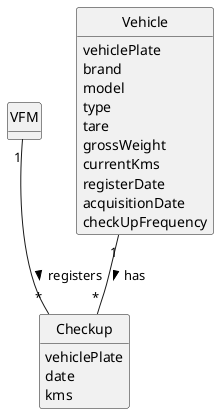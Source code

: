 @startuml
skinparam monochrome true
skinparam packageStyle rectangle
skinparam shadowing false

skinparam classAttributeIconSize 0

hide circle
hide methods

'title Domain Model

'class Platform {
'  -description
'}

class VFM {
}

class Vehicle {
    vehiclePlate
    brand
    model
    type
    tare
    grossWeight
    currentKms
    registerDate
    acquisitionDate
    checkUpFrequency
}

class Checkup {
vehiclePlate
    date
    kms
}

VFM "1" -- "*" Checkup : registers >
Vehicle "1" -- "*" Checkup : has >


@enduml